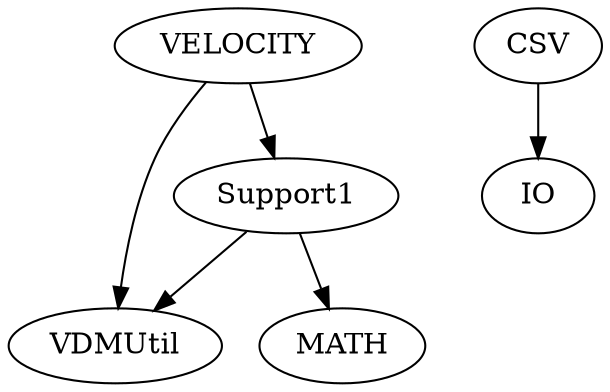 digraph G {
	VELOCITY -> Support1;
	VELOCITY -> VDMUtil;
	Support1 -> VDMUtil;
	Support1 -> MATH;
	CSV -> IO;
}
